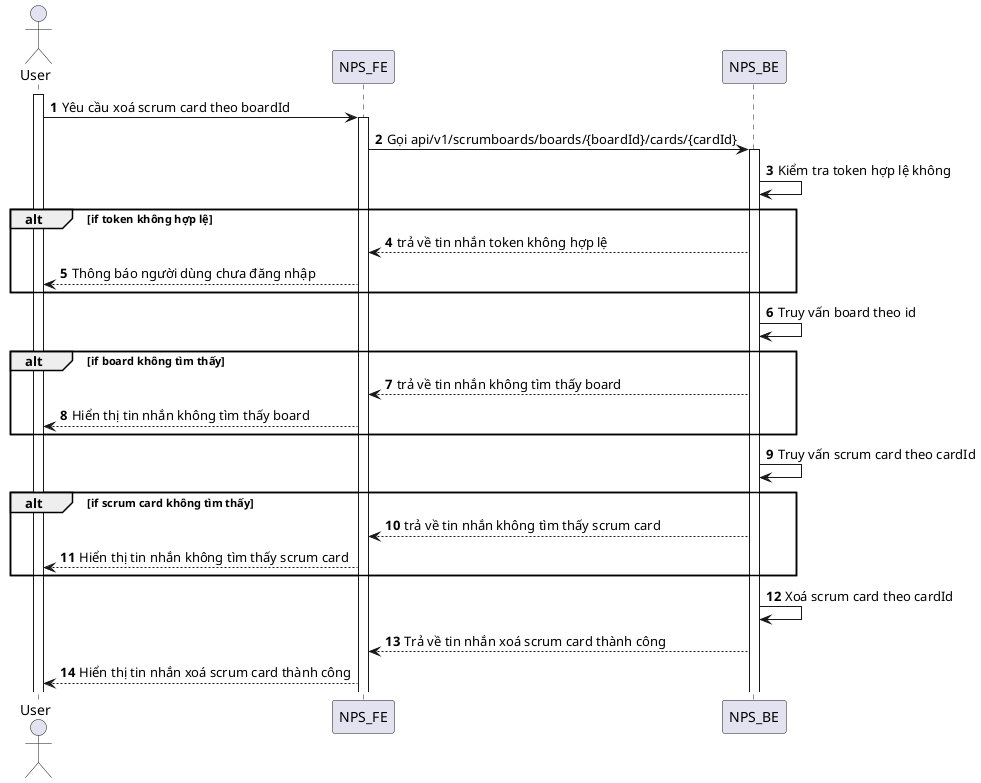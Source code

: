 @startuml
autonumber
actor User
activate User
User -> NPS_FE: Yêu cầu xoá scrum card theo boardId
activate NPS_FE
NPS_FE -> NPS_BE: Gọi api/v1/scrumboards/boards/{boardId}/cards/{cardId}
activate NPS_BE
NPS_BE -> NPS_BE: Kiểm tra token hợp lệ không
alt if token không hợp lệ
NPS_BE --> NPS_FE: trả về tin nhắn token không hợp lệ
NPS_FE --> User: Thông báo người dùng chưa đăng nhập
end
NPS_BE -> NPS_BE: Truy vấn board theo id
alt if board không tìm thấy
NPS_BE --> NPS_FE: trả về tin nhắn không tìm thấy board
NPS_FE --> User: Hiển thị tin nhắn không tìm thấy board
end
NPS_BE -> NPS_BE: Truy vấn scrum card theo cardId
alt if scrum card không tìm thấy
NPS_BE --> NPS_FE: trả về tin nhắn không tìm thấy scrum card
NPS_FE --> User: Hiển thị tin nhắn không tìm thấy scrum card
end
NPS_BE -> NPS_BE: Xoá scrum card theo cardId
NPS_BE --> NPS_FE: Trả về tin nhắn xoá scrum card thành công
NPS_FE --> User: Hiển thị tin nhắn xoá scrum card thành công
@enduml